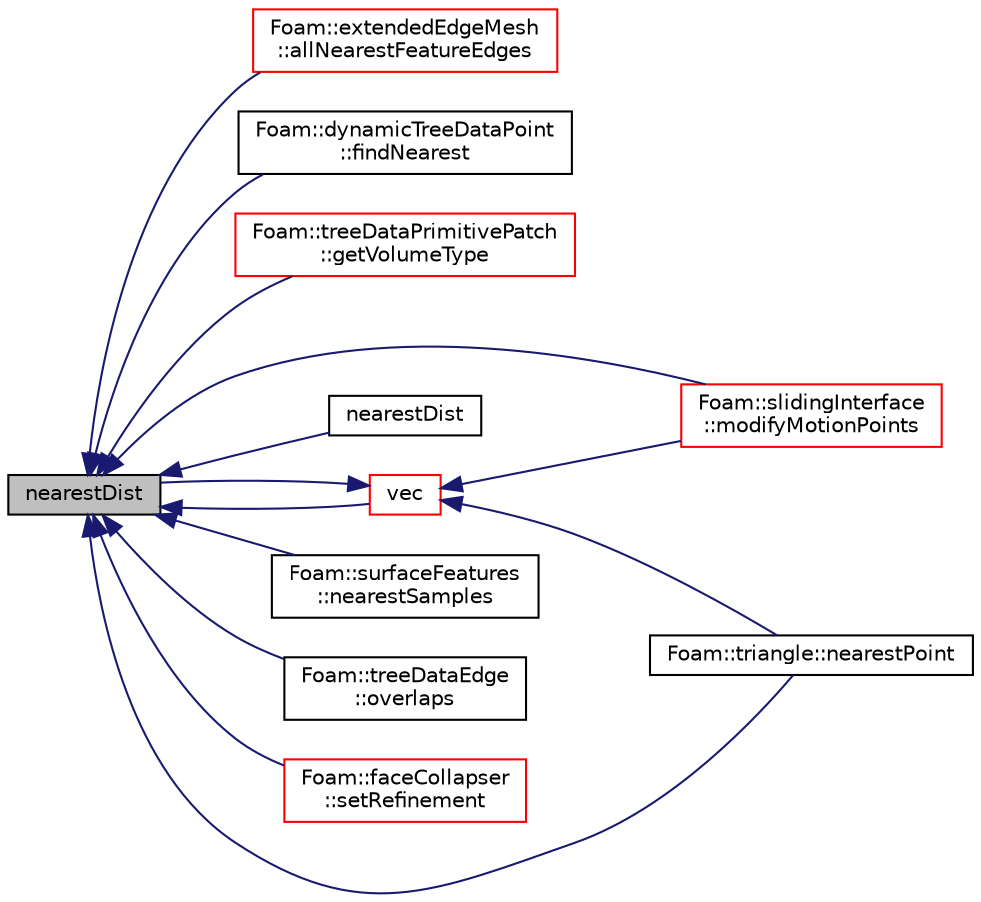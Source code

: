 digraph "nearestDist"
{
  bgcolor="transparent";
  edge [fontname="Helvetica",fontsize="10",labelfontname="Helvetica",labelfontsize="10"];
  node [fontname="Helvetica",fontsize="10",shape=record];
  rankdir="LR";
  Node1 [label="nearestDist",height=0.2,width=0.4,color="black", fillcolor="grey75", style="filled", fontcolor="black"];
  Node1 -> Node2 [dir="back",color="midnightblue",fontsize="10",style="solid",fontname="Helvetica"];
  Node2 [label="Foam::extendedEdgeMesh\l::allNearestFeatureEdges",height=0.2,width=0.4,color="red",URL="$a00709.html#a047c410992d01db329a555a320730cca",tooltip="Find all the feature edges within searchDistSqr of sample. "];
  Node1 -> Node3 [dir="back",color="midnightblue",fontsize="10",style="solid",fontname="Helvetica"];
  Node3 [label="Foam::dynamicTreeDataPoint\l::findNearest",height=0.2,width=0.4,color="black",URL="$a00615.html#a7ebb53d83ad9d2d3558a657b46ad1ee9",tooltip="Calculates nearest (to line) point in shape. "];
  Node1 -> Node4 [dir="back",color="midnightblue",fontsize="10",style="solid",fontname="Helvetica"];
  Node4 [label="Foam::treeDataPrimitivePatch\l::getVolumeType",height=0.2,width=0.4,color="red",URL="$a02767.html#a2c2ac0b25a5f619c6c6753c4b705c5b3",tooltip="Get type (inside,outside,mixed,unknown) of point w.r.t. surface. "];
  Node1 -> Node5 [dir="back",color="midnightblue",fontsize="10",style="solid",fontname="Helvetica"];
  Node5 [label="Foam::slidingInterface\l::modifyMotionPoints",height=0.2,width=0.4,color="red",URL="$a02417.html#a4a962b56dd7cf30972c468258fa888e5",tooltip="Modify motion points to comply with the topological change. "];
  Node1 -> Node6 [dir="back",color="midnightblue",fontsize="10",style="solid",fontname="Helvetica"];
  Node6 [label="nearestDist",height=0.2,width=0.4,color="black",URL="$a01359.html#a946d25c431b2db77bcc7c5e09e60fc87"];
  Node1 -> Node7 [dir="back",color="midnightblue",fontsize="10",style="solid",fontname="Helvetica"];
  Node7 [label="Foam::triangle::nearestPoint",height=0.2,width=0.4,color="black",URL="$a02770.html#a422f024721942d5e5195c68116fb29ea",tooltip="Return nearest point to line on triangle. Returns hit if. "];
  Node1 -> Node8 [dir="back",color="midnightblue",fontsize="10",style="solid",fontname="Helvetica"];
  Node8 [label="Foam::surfaceFeatures\l::nearestSamples",height=0.2,width=0.4,color="black",URL="$a02565.html#a24bd0a4e839c5c085b4d056e900b8073",tooltip="Find nearest sample for regularly sampled points along. "];
  Node1 -> Node9 [dir="back",color="midnightblue",fontsize="10",style="solid",fontname="Helvetica"];
  Node9 [label="Foam::treeDataEdge\l::overlaps",height=0.2,width=0.4,color="black",URL="$a02764.html#a86647aa40ed3ca913e0c2f4a308dc3f0",tooltip="Does (bb of) shape at index overlap bb. "];
  Node1 -> Node10 [dir="back",color="midnightblue",fontsize="10",style="solid",fontname="Helvetica"];
  Node10 [label="Foam::faceCollapser\l::setRefinement",height=0.2,width=0.4,color="red",URL="$a00732.html#a59a6ebacbd6a1a48f22424f5a8f81195",tooltip="Collapse faces along endpoints. Play commands into. "];
  Node1 -> Node11 [dir="back",color="midnightblue",fontsize="10",style="solid",fontname="Helvetica"];
  Node11 [label="vec",height=0.2,width=0.4,color="red",URL="$a01359.html#a56e4dbad5276ec4daa922c1bb77a9072",tooltip="Return start-end vector. "];
  Node11 -> Node5 [dir="back",color="midnightblue",fontsize="10",style="solid",fontname="Helvetica"];
  Node11 -> Node1 [dir="back",color="midnightblue",fontsize="10",style="solid",fontname="Helvetica"];
  Node11 -> Node7 [dir="back",color="midnightblue",fontsize="10",style="solid",fontname="Helvetica"];
}
